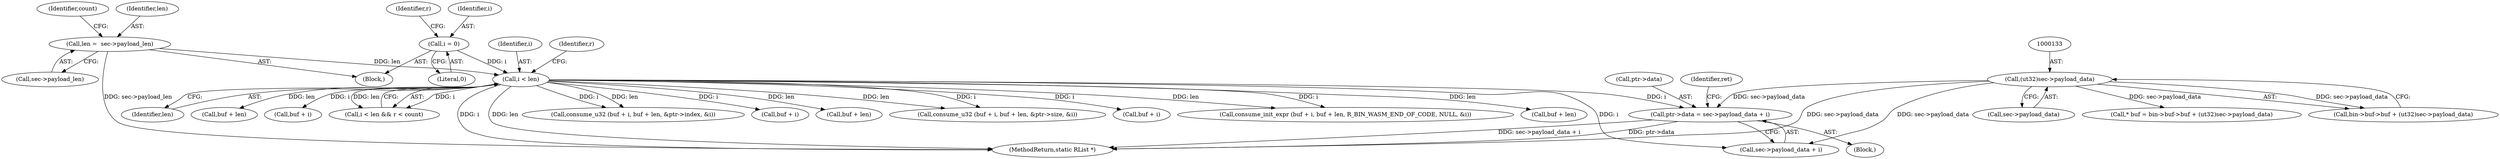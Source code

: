 digraph "0_radare2_d2632f6483a3ceb5d8e0a5fb11142c51c43978b4_0@pointer" {
"1000246" [label="(Call,ptr->data = sec->payload_data + i)"];
"1000132" [label="(Call,(ut32)sec->payload_data)"];
"1000163" [label="(Call,i < len)"];
"1000150" [label="(Call,i = 0)"];
"1000138" [label="(Call,len =  sec->payload_len)"];
"1000256" [label="(Identifier,ret)"];
"1000203" [label="(Call,consume_init_expr (buf + i, buf + len, R_BIN_WASM_END_OF_CODE, NULL, &i))"];
"1000145" [label="(Identifier,count)"];
"1000185" [label="(Call,buf + len)"];
"1000165" [label="(Identifier,len)"];
"1000232" [label="(Call,buf + len)"];
"1000140" [label="(Call,sec->payload_len)"];
"1000150" [label="(Call,i = 0)"];
"1000155" [label="(Identifier,r)"];
"1000164" [label="(Identifier,i)"];
"1000247" [label="(Call,ptr->data)"];
"1000163" [label="(Call,i < len)"];
"1000204" [label="(Call,buf + i)"];
"1000250" [label="(Call,sec->payload_data + i)"];
"1000162" [label="(Call,i < len && r < count)"];
"1000124" [label="(Call,* buf = bin->buf->buf + (ut32)sec->payload_data)"];
"1000152" [label="(Literal,0)"];
"1000126" [label="(Call,bin->buf->buf + (ut32)sec->payload_data)"];
"1000181" [label="(Call,consume_u32 (buf + i, buf + len, &ptr->index, &i))"];
"1000134" [label="(Call,sec->payload_data)"];
"1000167" [label="(Identifier,r)"];
"1000138" [label="(Call,len =  sec->payload_len)"];
"1000132" [label="(Call,(ut32)sec->payload_data)"];
"1000229" [label="(Call,buf + i)"];
"1000263" [label="(MethodReturn,static RList *)"];
"1000169" [label="(Block,)"];
"1000246" [label="(Call,ptr->data = sec->payload_data + i)"];
"1000207" [label="(Call,buf + len)"];
"1000151" [label="(Identifier,i)"];
"1000228" [label="(Call,consume_u32 (buf + i, buf + len, &ptr->size, &i))"];
"1000139" [label="(Identifier,len)"];
"1000103" [label="(Block,)"];
"1000182" [label="(Call,buf + i)"];
"1000246" -> "1000169"  [label="AST: "];
"1000246" -> "1000250"  [label="CFG: "];
"1000247" -> "1000246"  [label="AST: "];
"1000250" -> "1000246"  [label="AST: "];
"1000256" -> "1000246"  [label="CFG: "];
"1000246" -> "1000263"  [label="DDG: sec->payload_data + i"];
"1000246" -> "1000263"  [label="DDG: ptr->data"];
"1000132" -> "1000246"  [label="DDG: sec->payload_data"];
"1000163" -> "1000246"  [label="DDG: i"];
"1000132" -> "1000126"  [label="AST: "];
"1000132" -> "1000134"  [label="CFG: "];
"1000133" -> "1000132"  [label="AST: "];
"1000134" -> "1000132"  [label="AST: "];
"1000126" -> "1000132"  [label="CFG: "];
"1000132" -> "1000263"  [label="DDG: sec->payload_data"];
"1000132" -> "1000124"  [label="DDG: sec->payload_data"];
"1000132" -> "1000126"  [label="DDG: sec->payload_data"];
"1000132" -> "1000250"  [label="DDG: sec->payload_data"];
"1000163" -> "1000162"  [label="AST: "];
"1000163" -> "1000165"  [label="CFG: "];
"1000164" -> "1000163"  [label="AST: "];
"1000165" -> "1000163"  [label="AST: "];
"1000167" -> "1000163"  [label="CFG: "];
"1000162" -> "1000163"  [label="CFG: "];
"1000163" -> "1000263"  [label="DDG: i"];
"1000163" -> "1000263"  [label="DDG: len"];
"1000163" -> "1000162"  [label="DDG: i"];
"1000163" -> "1000162"  [label="DDG: len"];
"1000150" -> "1000163"  [label="DDG: i"];
"1000138" -> "1000163"  [label="DDG: len"];
"1000163" -> "1000181"  [label="DDG: i"];
"1000163" -> "1000181"  [label="DDG: len"];
"1000163" -> "1000182"  [label="DDG: i"];
"1000163" -> "1000185"  [label="DDG: len"];
"1000163" -> "1000203"  [label="DDG: i"];
"1000163" -> "1000203"  [label="DDG: len"];
"1000163" -> "1000204"  [label="DDG: i"];
"1000163" -> "1000207"  [label="DDG: len"];
"1000163" -> "1000228"  [label="DDG: i"];
"1000163" -> "1000228"  [label="DDG: len"];
"1000163" -> "1000229"  [label="DDG: i"];
"1000163" -> "1000232"  [label="DDG: len"];
"1000163" -> "1000250"  [label="DDG: i"];
"1000150" -> "1000103"  [label="AST: "];
"1000150" -> "1000152"  [label="CFG: "];
"1000151" -> "1000150"  [label="AST: "];
"1000152" -> "1000150"  [label="AST: "];
"1000155" -> "1000150"  [label="CFG: "];
"1000138" -> "1000103"  [label="AST: "];
"1000138" -> "1000140"  [label="CFG: "];
"1000139" -> "1000138"  [label="AST: "];
"1000140" -> "1000138"  [label="AST: "];
"1000145" -> "1000138"  [label="CFG: "];
"1000138" -> "1000263"  [label="DDG: sec->payload_len"];
}
